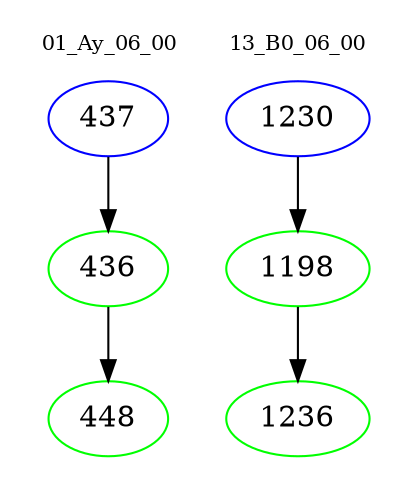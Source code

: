digraph{
subgraph cluster_0 {
color = white
label = "01_Ay_06_00";
fontsize=10;
T0_437 [label="437", color="blue"]
T0_437 -> T0_436 [color="black"]
T0_436 [label="436", color="green"]
T0_436 -> T0_448 [color="black"]
T0_448 [label="448", color="green"]
}
subgraph cluster_1 {
color = white
label = "13_B0_06_00";
fontsize=10;
T1_1230 [label="1230", color="blue"]
T1_1230 -> T1_1198 [color="black"]
T1_1198 [label="1198", color="green"]
T1_1198 -> T1_1236 [color="black"]
T1_1236 [label="1236", color="green"]
}
}
